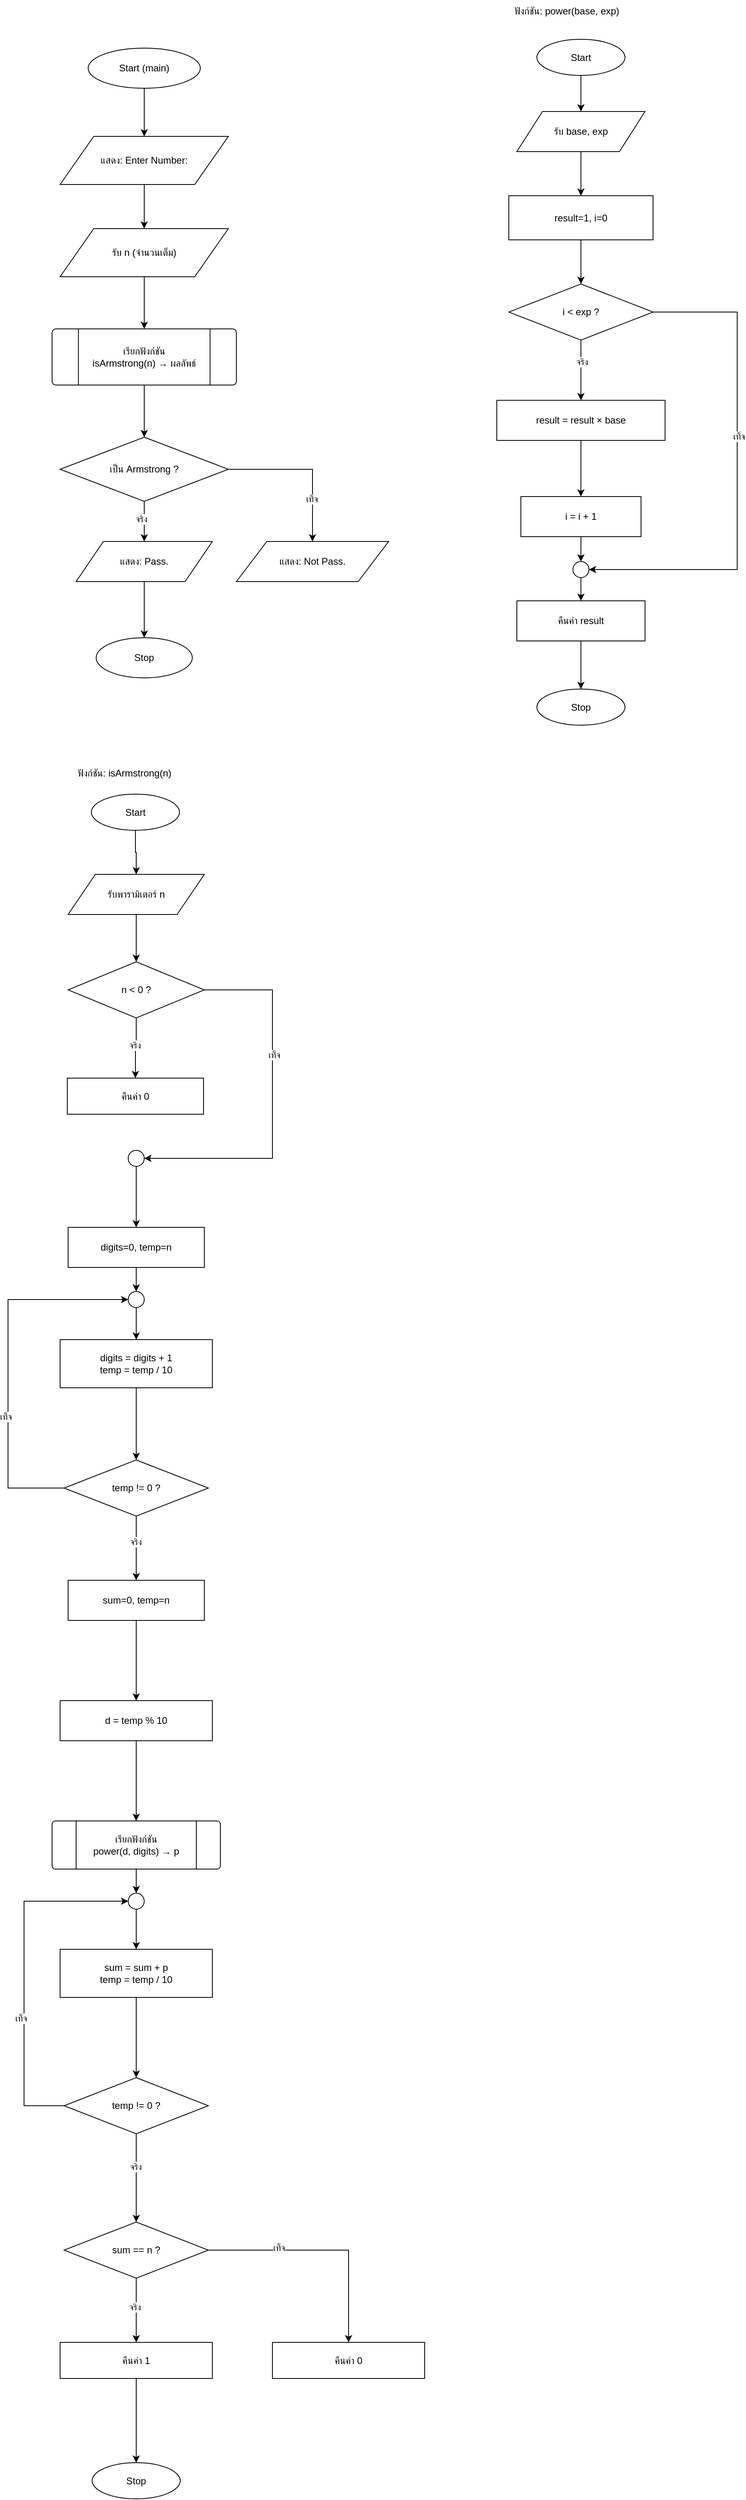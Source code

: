 <mxfile version="28.2.5">
  <diagram name="หน้า-1" id="0WCCNtJqO0pPzSHNlhU4">
    <mxGraphModel dx="1491" dy="691" grid="1" gridSize="10" guides="1" tooltips="1" connect="1" arrows="1" fold="1" page="1" pageScale="1" pageWidth="827" pageHeight="1169" math="0" shadow="0">
      <root>
        <mxCell id="0" />
        <mxCell id="1" parent="0" />
        <mxCell id="s9yBF5GxXOrRiic50LjR-1" value="" style="edgeStyle=orthogonalEdgeStyle;rounded=0;orthogonalLoop=1;jettySize=auto;html=1;" parent="1" source="s9yBF5GxXOrRiic50LjR-2" target="s9yBF5GxXOrRiic50LjR-4" edge="1">
          <mxGeometry relative="1" as="geometry" />
        </mxCell>
        <mxCell id="s9yBF5GxXOrRiic50LjR-2" value="Start (main)" style="ellipse;whiteSpace=wrap;html=1;" parent="1" vertex="1">
          <mxGeometry x="300" y="300" width="140" height="50" as="geometry" />
        </mxCell>
        <mxCell id="s9yBF5GxXOrRiic50LjR-3" value="" style="edgeStyle=orthogonalEdgeStyle;rounded=0;orthogonalLoop=1;jettySize=auto;html=1;" parent="1" source="s9yBF5GxXOrRiic50LjR-4" target="s9yBF5GxXOrRiic50LjR-6" edge="1">
          <mxGeometry relative="1" as="geometry" />
        </mxCell>
        <mxCell id="s9yBF5GxXOrRiic50LjR-4" value="แสดง: Enter Number:" style="shape=parallelogram;perimeter=parallelogramPerimeter;whiteSpace=wrap;html=1;" parent="1" vertex="1">
          <mxGeometry x="265" y="410" width="210" height="60" as="geometry" />
        </mxCell>
        <mxCell id="s9yBF5GxXOrRiic50LjR-5" value="" style="edgeStyle=orthogonalEdgeStyle;rounded=0;orthogonalLoop=1;jettySize=auto;html=1;" parent="1" source="s9yBF5GxXOrRiic50LjR-6" target="s9yBF5GxXOrRiic50LjR-8" edge="1">
          <mxGeometry relative="1" as="geometry" />
        </mxCell>
        <mxCell id="s9yBF5GxXOrRiic50LjR-6" value="รับ n (จำนวนเต็ม)" style="shape=parallelogram;perimeter=parallelogramPerimeter;whiteSpace=wrap;html=1;" parent="1" vertex="1">
          <mxGeometry x="265" y="525" width="210" height="60" as="geometry" />
        </mxCell>
        <mxCell id="s9yBF5GxXOrRiic50LjR-7" value="" style="edgeStyle=orthogonalEdgeStyle;rounded=0;orthogonalLoop=1;jettySize=auto;html=1;" parent="1" source="s9yBF5GxXOrRiic50LjR-8" target="s9yBF5GxXOrRiic50LjR-11" edge="1">
          <mxGeometry relative="1" as="geometry" />
        </mxCell>
        <mxCell id="s9yBF5GxXOrRiic50LjR-8" value="เรียกฟังก์ชัน&#xa;isArmstrong(n) → ผลลัพธ์" style="shape=mxgraph.flowchart.predefined_process;whiteSpace=wrap;html=1;" parent="1" vertex="1">
          <mxGeometry x="255" y="650" width="230" height="70" as="geometry" />
        </mxCell>
        <mxCell id="s9yBF5GxXOrRiic50LjR-9" style="edgeStyle=orthogonalEdgeStyle;rounded=0;orthogonalLoop=1;jettySize=auto;html=1;entryX=0.5;entryY=0;entryDx=0;entryDy=0;" parent="1" source="s9yBF5GxXOrRiic50LjR-11" target="s9yBF5GxXOrRiic50LjR-15" edge="1">
          <mxGeometry relative="1" as="geometry" />
        </mxCell>
        <mxCell id="4yZfGMWSfwLhXD37V9dF-11" value="เท็จ" style="edgeLabel;html=1;align=center;verticalAlign=middle;resizable=0;points=[];" parent="s9yBF5GxXOrRiic50LjR-9" connectable="0" vertex="1">
          <mxGeometry x="0.456" y="-1" relative="1" as="geometry">
            <mxPoint as="offset" />
          </mxGeometry>
        </mxCell>
        <mxCell id="s9yBF5GxXOrRiic50LjR-10" value="" style="edgeStyle=orthogonalEdgeStyle;rounded=0;orthogonalLoop=1;jettySize=auto;html=1;" parent="1" source="s9yBF5GxXOrRiic50LjR-11" target="s9yBF5GxXOrRiic50LjR-13" edge="1">
          <mxGeometry relative="1" as="geometry" />
        </mxCell>
        <mxCell id="4yZfGMWSfwLhXD37V9dF-1" value="จริง" style="edgeLabel;html=1;align=center;verticalAlign=middle;resizable=0;points=[];" parent="s9yBF5GxXOrRiic50LjR-10" connectable="0" vertex="1">
          <mxGeometry x="-0.12" y="-4" relative="1" as="geometry">
            <mxPoint as="offset" />
          </mxGeometry>
        </mxCell>
        <mxCell id="s9yBF5GxXOrRiic50LjR-11" value="เป็น Armstrong ?" style="rhombus;whiteSpace=wrap;html=1;" parent="1" vertex="1">
          <mxGeometry x="265" y="785" width="210" height="80" as="geometry" />
        </mxCell>
        <mxCell id="s9yBF5GxXOrRiic50LjR-12" value="" style="edgeStyle=orthogonalEdgeStyle;rounded=0;orthogonalLoop=1;jettySize=auto;html=1;" parent="1" source="s9yBF5GxXOrRiic50LjR-13" target="s9yBF5GxXOrRiic50LjR-14" edge="1">
          <mxGeometry relative="1" as="geometry" />
        </mxCell>
        <mxCell id="s9yBF5GxXOrRiic50LjR-13" value="แสดง: Pass." style="shape=parallelogram;perimeter=parallelogramPerimeter;whiteSpace=wrap;html=1;" parent="1" vertex="1">
          <mxGeometry x="285" y="915" width="170" height="50" as="geometry" />
        </mxCell>
        <mxCell id="s9yBF5GxXOrRiic50LjR-14" value="Stop" style="ellipse;whiteSpace=wrap;html=1;" parent="1" vertex="1">
          <mxGeometry x="310" y="1035" width="120" height="50" as="geometry" />
        </mxCell>
        <mxCell id="s9yBF5GxXOrRiic50LjR-15" value="แสดง: Not Pass." style="shape=parallelogram;perimeter=parallelogramPerimeter;whiteSpace=wrap;html=1;" parent="1" vertex="1">
          <mxGeometry x="485" y="915" width="190" height="50" as="geometry" />
        </mxCell>
        <mxCell id="s9yBF5GxXOrRiic50LjR-16" value="ฟังก์ชัน: isArmstrong(n)" style="text;whiteSpace=wrap;html=1;align=left;" parent="1" vertex="1">
          <mxGeometry x="285" y="1190" width="230" height="28" as="geometry" />
        </mxCell>
        <mxCell id="s9yBF5GxXOrRiic50LjR-54" value="" style="edgeStyle=orthogonalEdgeStyle;rounded=0;orthogonalLoop=1;jettySize=auto;html=1;" parent="1" source="s9yBF5GxXOrRiic50LjR-17" target="s9yBF5GxXOrRiic50LjR-18" edge="1">
          <mxGeometry relative="1" as="geometry" />
        </mxCell>
        <mxCell id="s9yBF5GxXOrRiic50LjR-17" value="Start" style="ellipse;whiteSpace=wrap;html=1;" parent="1" vertex="1">
          <mxGeometry x="304" y="1230" width="110" height="45" as="geometry" />
        </mxCell>
        <mxCell id="s9yBF5GxXOrRiic50LjR-55" value="" style="edgeStyle=orthogonalEdgeStyle;rounded=0;orthogonalLoop=1;jettySize=auto;html=1;" parent="1" source="s9yBF5GxXOrRiic50LjR-18" target="s9yBF5GxXOrRiic50LjR-19" edge="1">
          <mxGeometry relative="1" as="geometry" />
        </mxCell>
        <mxCell id="s9yBF5GxXOrRiic50LjR-18" value="รับพารามิเตอร์ n" style="shape=parallelogram;perimeter=parallelogramPerimeter;whiteSpace=wrap;html=1;" parent="1" vertex="1">
          <mxGeometry x="275" y="1330" width="170" height="50" as="geometry" />
        </mxCell>
        <mxCell id="s9yBF5GxXOrRiic50LjR-57" value="" style="edgeStyle=orthogonalEdgeStyle;rounded=0;orthogonalLoop=1;jettySize=auto;html=1;" parent="1" source="s9yBF5GxXOrRiic50LjR-19" target="s9yBF5GxXOrRiic50LjR-20" edge="1">
          <mxGeometry relative="1" as="geometry" />
        </mxCell>
        <mxCell id="4yZfGMWSfwLhXD37V9dF-3" value="จริง" style="edgeLabel;html=1;align=center;verticalAlign=middle;resizable=0;points=[];" parent="s9yBF5GxXOrRiic50LjR-57" connectable="0" vertex="1">
          <mxGeometry x="-0.114" y="-2" relative="1" as="geometry">
            <mxPoint as="offset" />
          </mxGeometry>
        </mxCell>
        <mxCell id="s9yBF5GxXOrRiic50LjR-59" style="edgeStyle=orthogonalEdgeStyle;rounded=0;orthogonalLoop=1;jettySize=auto;html=1;entryX=1;entryY=0.5;entryDx=0;entryDy=0;" parent="1" source="s9yBF5GxXOrRiic50LjR-19" target="s9yBF5GxXOrRiic50LjR-58" edge="1">
          <mxGeometry relative="1" as="geometry">
            <Array as="points">
              <mxPoint x="530" y="1474" />
              <mxPoint x="530" y="1684" />
            </Array>
          </mxGeometry>
        </mxCell>
        <mxCell id="4yZfGMWSfwLhXD37V9dF-10" value="เท็จ" style="edgeLabel;html=1;align=center;verticalAlign=middle;resizable=0;points=[];" parent="s9yBF5GxXOrRiic50LjR-59" connectable="0" vertex="1">
          <mxGeometry x="-0.272" y="2" relative="1" as="geometry">
            <mxPoint as="offset" />
          </mxGeometry>
        </mxCell>
        <mxCell id="s9yBF5GxXOrRiic50LjR-19" value="n &lt; 0 ?" style="rhombus;whiteSpace=wrap;html=1;" parent="1" vertex="1">
          <mxGeometry x="275" y="1439" width="170" height="70" as="geometry" />
        </mxCell>
        <mxCell id="s9yBF5GxXOrRiic50LjR-20" value="คืนค่า 0" style="whiteSpace=wrap;html=1;" parent="1" vertex="1">
          <mxGeometry x="274" y="1584" width="170" height="45" as="geometry" />
        </mxCell>
        <mxCell id="s9yBF5GxXOrRiic50LjR-61" value="" style="edgeStyle=orthogonalEdgeStyle;rounded=0;orthogonalLoop=1;jettySize=auto;html=1;" parent="1" source="s9yBF5GxXOrRiic50LjR-73" target="s9yBF5GxXOrRiic50LjR-23" edge="1">
          <mxGeometry relative="1" as="geometry" />
        </mxCell>
        <mxCell id="s9yBF5GxXOrRiic50LjR-22" value="digits=0, temp=n" style="whiteSpace=wrap;html=1;" parent="1" vertex="1">
          <mxGeometry x="275" y="1770" width="170" height="50" as="geometry" />
        </mxCell>
        <mxCell id="s9yBF5GxXOrRiic50LjR-62" value="" style="edgeStyle=orthogonalEdgeStyle;rounded=0;orthogonalLoop=1;jettySize=auto;html=1;" parent="1" source="s9yBF5GxXOrRiic50LjR-23" target="s9yBF5GxXOrRiic50LjR-24" edge="1">
          <mxGeometry relative="1" as="geometry" />
        </mxCell>
        <mxCell id="s9yBF5GxXOrRiic50LjR-23" value="digits = digits + 1&#xa;temp = temp / 10" style="whiteSpace=wrap;html=1;" parent="1" vertex="1">
          <mxGeometry x="265" y="1910" width="190" height="60" as="geometry" />
        </mxCell>
        <mxCell id="s9yBF5GxXOrRiic50LjR-63" value="" style="edgeStyle=orthogonalEdgeStyle;rounded=0;orthogonalLoop=1;jettySize=auto;html=1;" parent="1" source="s9yBF5GxXOrRiic50LjR-24" target="s9yBF5GxXOrRiic50LjR-25" edge="1">
          <mxGeometry relative="1" as="geometry" />
        </mxCell>
        <mxCell id="4yZfGMWSfwLhXD37V9dF-4" value="จริง" style="edgeLabel;html=1;align=center;verticalAlign=middle;resizable=0;points=[];" parent="s9yBF5GxXOrRiic50LjR-63" connectable="0" vertex="1">
          <mxGeometry x="-0.194" y="-1" relative="1" as="geometry">
            <mxPoint as="offset" />
          </mxGeometry>
        </mxCell>
        <mxCell id="s9yBF5GxXOrRiic50LjR-72" style="edgeStyle=orthogonalEdgeStyle;rounded=0;orthogonalLoop=1;jettySize=auto;html=1;exitX=0;exitY=0.5;exitDx=0;exitDy=0;entryX=0;entryY=0.5;entryDx=0;entryDy=0;" parent="1" source="s9yBF5GxXOrRiic50LjR-24" target="s9yBF5GxXOrRiic50LjR-73" edge="1">
          <mxGeometry relative="1" as="geometry">
            <mxPoint x="200" y="1860" as="targetPoint" />
            <Array as="points">
              <mxPoint x="200" y="2095" />
              <mxPoint x="200" y="1860" />
            </Array>
          </mxGeometry>
        </mxCell>
        <mxCell id="4yZfGMWSfwLhXD37V9dF-9" value="เท็จ" style="edgeLabel;html=1;align=center;verticalAlign=middle;resizable=0;points=[];" parent="s9yBF5GxXOrRiic50LjR-72" connectable="0" vertex="1">
          <mxGeometry x="-0.302" y="3" relative="1" as="geometry">
            <mxPoint as="offset" />
          </mxGeometry>
        </mxCell>
        <mxCell id="s9yBF5GxXOrRiic50LjR-24" value="temp != 0 ?" style="rhombus;whiteSpace=wrap;html=1;" parent="1" vertex="1">
          <mxGeometry x="270" y="2060" width="180" height="70" as="geometry" />
        </mxCell>
        <mxCell id="s9yBF5GxXOrRiic50LjR-64" value="" style="edgeStyle=orthogonalEdgeStyle;rounded=0;orthogonalLoop=1;jettySize=auto;html=1;" parent="1" source="s9yBF5GxXOrRiic50LjR-25" target="s9yBF5GxXOrRiic50LjR-26" edge="1">
          <mxGeometry relative="1" as="geometry" />
        </mxCell>
        <mxCell id="s9yBF5GxXOrRiic50LjR-25" value="sum=0, temp=n" style="whiteSpace=wrap;html=1;" parent="1" vertex="1">
          <mxGeometry x="275" y="2210" width="170" height="50" as="geometry" />
        </mxCell>
        <mxCell id="s9yBF5GxXOrRiic50LjR-65" value="" style="edgeStyle=orthogonalEdgeStyle;rounded=0;orthogonalLoop=1;jettySize=auto;html=1;" parent="1" source="s9yBF5GxXOrRiic50LjR-26" target="s9yBF5GxXOrRiic50LjR-27" edge="1">
          <mxGeometry relative="1" as="geometry" />
        </mxCell>
        <mxCell id="s9yBF5GxXOrRiic50LjR-26" value="d = temp % 10" style="whiteSpace=wrap;html=1;" parent="1" vertex="1">
          <mxGeometry x="265" y="2360" width="190" height="50" as="geometry" />
        </mxCell>
        <mxCell id="s9yBF5GxXOrRiic50LjR-66" value="" style="edgeStyle=orthogonalEdgeStyle;rounded=0;orthogonalLoop=1;jettySize=auto;html=1;" parent="1" source="s9yBF5GxXOrRiic50LjR-75" target="s9yBF5GxXOrRiic50LjR-28" edge="1">
          <mxGeometry relative="1" as="geometry" />
        </mxCell>
        <mxCell id="s9yBF5GxXOrRiic50LjR-27" value="เรียกฟังก์ชัน&#xa;power(d, digits) → p" style="shape=mxgraph.flowchart.predefined_process;whiteSpace=wrap;html=1;" parent="1" vertex="1">
          <mxGeometry x="255" y="2510" width="210" height="60" as="geometry" />
        </mxCell>
        <mxCell id="s9yBF5GxXOrRiic50LjR-67" value="" style="edgeStyle=orthogonalEdgeStyle;rounded=0;orthogonalLoop=1;jettySize=auto;html=1;" parent="1" source="s9yBF5GxXOrRiic50LjR-28" target="s9yBF5GxXOrRiic50LjR-29" edge="1">
          <mxGeometry relative="1" as="geometry" />
        </mxCell>
        <mxCell id="s9yBF5GxXOrRiic50LjR-28" value="sum = sum + p&#xa;temp = temp / 10" style="whiteSpace=wrap;html=1;" parent="1" vertex="1">
          <mxGeometry x="265" y="2670" width="190" height="60" as="geometry" />
        </mxCell>
        <mxCell id="s9yBF5GxXOrRiic50LjR-68" value="" style="edgeStyle=orthogonalEdgeStyle;rounded=0;orthogonalLoop=1;jettySize=auto;html=1;" parent="1" source="s9yBF5GxXOrRiic50LjR-29" target="s9yBF5GxXOrRiic50LjR-30" edge="1">
          <mxGeometry relative="1" as="geometry" />
        </mxCell>
        <mxCell id="4yZfGMWSfwLhXD37V9dF-5" value="จริง" style="edgeLabel;html=1;align=center;verticalAlign=middle;resizable=0;points=[];" parent="s9yBF5GxXOrRiic50LjR-68" connectable="0" vertex="1">
          <mxGeometry x="-0.255" y="-1" relative="1" as="geometry">
            <mxPoint as="offset" />
          </mxGeometry>
        </mxCell>
        <mxCell id="s9yBF5GxXOrRiic50LjR-78" style="edgeStyle=orthogonalEdgeStyle;rounded=0;orthogonalLoop=1;jettySize=auto;html=1;entryX=0;entryY=0.5;entryDx=0;entryDy=0;" parent="1" source="s9yBF5GxXOrRiic50LjR-29" target="s9yBF5GxXOrRiic50LjR-75" edge="1">
          <mxGeometry relative="1" as="geometry">
            <Array as="points">
              <mxPoint x="220" y="2865" />
              <mxPoint x="220" y="2610" />
            </Array>
          </mxGeometry>
        </mxCell>
        <mxCell id="4yZfGMWSfwLhXD37V9dF-8" value="เท็จ" style="edgeLabel;html=1;align=center;verticalAlign=middle;resizable=0;points=[];" parent="s9yBF5GxXOrRiic50LjR-78" connectable="0" vertex="1">
          <mxGeometry x="-0.269" y="4" relative="1" as="geometry">
            <mxPoint as="offset" />
          </mxGeometry>
        </mxCell>
        <mxCell id="s9yBF5GxXOrRiic50LjR-29" value="temp != 0 ?" style="rhombus;whiteSpace=wrap;html=1;" parent="1" vertex="1">
          <mxGeometry x="270" y="2830" width="180" height="70" as="geometry" />
        </mxCell>
        <mxCell id="s9yBF5GxXOrRiic50LjR-69" value="" style="edgeStyle=orthogonalEdgeStyle;rounded=0;orthogonalLoop=1;jettySize=auto;html=1;" parent="1" source="s9yBF5GxXOrRiic50LjR-30" target="s9yBF5GxXOrRiic50LjR-31" edge="1">
          <mxGeometry relative="1" as="geometry" />
        </mxCell>
        <mxCell id="4yZfGMWSfwLhXD37V9dF-6" value="จริง" style="edgeLabel;html=1;align=center;verticalAlign=middle;resizable=0;points=[];" parent="s9yBF5GxXOrRiic50LjR-69" connectable="0" vertex="1">
          <mxGeometry x="-0.114" y="-2" relative="1" as="geometry">
            <mxPoint as="offset" />
          </mxGeometry>
        </mxCell>
        <mxCell id="s9yBF5GxXOrRiic50LjR-70" style="edgeStyle=orthogonalEdgeStyle;rounded=0;orthogonalLoop=1;jettySize=auto;html=1;entryX=0.5;entryY=0;entryDx=0;entryDy=0;" parent="1" source="s9yBF5GxXOrRiic50LjR-30" target="s9yBF5GxXOrRiic50LjR-33" edge="1">
          <mxGeometry relative="1" as="geometry" />
        </mxCell>
        <mxCell id="4yZfGMWSfwLhXD37V9dF-7" value="เท็จ" style="edgeLabel;html=1;align=center;verticalAlign=middle;resizable=0;points=[];" parent="s9yBF5GxXOrRiic50LjR-70" connectable="0" vertex="1">
          <mxGeometry x="-0.398" y="3" relative="1" as="geometry">
            <mxPoint as="offset" />
          </mxGeometry>
        </mxCell>
        <mxCell id="s9yBF5GxXOrRiic50LjR-30" value="sum == n ?" style="rhombus;whiteSpace=wrap;html=1;" parent="1" vertex="1">
          <mxGeometry x="270" y="3010" width="180" height="70" as="geometry" />
        </mxCell>
        <mxCell id="s9yBF5GxXOrRiic50LjR-71" value="" style="edgeStyle=orthogonalEdgeStyle;rounded=0;orthogonalLoop=1;jettySize=auto;html=1;" parent="1" source="s9yBF5GxXOrRiic50LjR-31" target="s9yBF5GxXOrRiic50LjR-34" edge="1">
          <mxGeometry relative="1" as="geometry" />
        </mxCell>
        <mxCell id="s9yBF5GxXOrRiic50LjR-31" value="คืนค่า 1" style="whiteSpace=wrap;html=1;" parent="1" vertex="1">
          <mxGeometry x="265" y="3160" width="190" height="45" as="geometry" />
        </mxCell>
        <mxCell id="s9yBF5GxXOrRiic50LjR-33" value="คืนค่า 0" style="whiteSpace=wrap;html=1;" parent="1" vertex="1">
          <mxGeometry x="530" y="3160" width="190" height="45" as="geometry" />
        </mxCell>
        <mxCell id="s9yBF5GxXOrRiic50LjR-34" value="Stop" style="ellipse;whiteSpace=wrap;html=1;" parent="1" vertex="1">
          <mxGeometry x="305" y="3310" width="110" height="45" as="geometry" />
        </mxCell>
        <mxCell id="s9yBF5GxXOrRiic50LjR-35" value="ฟังก์ชัน: power(base, exp)" style="text;whiteSpace=wrap;html=1;align=left;" parent="1" vertex="1">
          <mxGeometry x="830" y="240" width="240" height="28" as="geometry" />
        </mxCell>
        <mxCell id="s9yBF5GxXOrRiic50LjR-36" value="" style="edgeStyle=orthogonalEdgeStyle;rounded=0;orthogonalLoop=1;jettySize=auto;html=1;" parent="1" source="s9yBF5GxXOrRiic50LjR-37" target="s9yBF5GxXOrRiic50LjR-39" edge="1">
          <mxGeometry relative="1" as="geometry" />
        </mxCell>
        <mxCell id="s9yBF5GxXOrRiic50LjR-37" value="Start" style="ellipse;whiteSpace=wrap;html=1;" parent="1" vertex="1">
          <mxGeometry x="860" y="289" width="110" height="45" as="geometry" />
        </mxCell>
        <mxCell id="s9yBF5GxXOrRiic50LjR-38" value="" style="edgeStyle=orthogonalEdgeStyle;rounded=0;orthogonalLoop=1;jettySize=auto;html=1;" parent="1" source="s9yBF5GxXOrRiic50LjR-39" target="s9yBF5GxXOrRiic50LjR-41" edge="1">
          <mxGeometry relative="1" as="geometry" />
        </mxCell>
        <mxCell id="s9yBF5GxXOrRiic50LjR-39" value="รับ base, exp" style="shape=parallelogram;perimeter=parallelogramPerimeter;whiteSpace=wrap;html=1;" parent="1" vertex="1">
          <mxGeometry x="835" y="379" width="160" height="50" as="geometry" />
        </mxCell>
        <mxCell id="s9yBF5GxXOrRiic50LjR-40" value="" style="edgeStyle=orthogonalEdgeStyle;rounded=0;orthogonalLoop=1;jettySize=auto;html=1;" parent="1" source="s9yBF5GxXOrRiic50LjR-41" target="s9yBF5GxXOrRiic50LjR-43" edge="1">
          <mxGeometry relative="1" as="geometry" />
        </mxCell>
        <mxCell id="s9yBF5GxXOrRiic50LjR-41" value="result=1, i=0" style="whiteSpace=wrap;html=1;" parent="1" vertex="1">
          <mxGeometry x="825" y="484" width="180" height="55" as="geometry" />
        </mxCell>
        <mxCell id="s9yBF5GxXOrRiic50LjR-42" value="" style="edgeStyle=orthogonalEdgeStyle;rounded=0;orthogonalLoop=1;jettySize=auto;html=1;" parent="1" source="s9yBF5GxXOrRiic50LjR-43" target="s9yBF5GxXOrRiic50LjR-45" edge="1">
          <mxGeometry relative="1" as="geometry" />
        </mxCell>
        <mxCell id="4yZfGMWSfwLhXD37V9dF-2" value="จริง" style="edgeLabel;html=1;align=center;verticalAlign=middle;resizable=0;points=[];" parent="s9yBF5GxXOrRiic50LjR-42" connectable="0" vertex="1">
          <mxGeometry x="-0.283" y="1" relative="1" as="geometry">
            <mxPoint as="offset" />
          </mxGeometry>
        </mxCell>
        <mxCell id="s9yBF5GxXOrRiic50LjR-51" style="edgeStyle=orthogonalEdgeStyle;rounded=0;orthogonalLoop=1;jettySize=auto;html=1;" parent="1" source="s9yBF5GxXOrRiic50LjR-43" target="s9yBF5GxXOrRiic50LjR-52" edge="1">
          <mxGeometry relative="1" as="geometry">
            <mxPoint x="1100" y="960" as="targetPoint" />
            <Array as="points">
              <mxPoint x="1110" y="629" />
              <mxPoint x="1110" y="950" />
            </Array>
          </mxGeometry>
        </mxCell>
        <mxCell id="4yZfGMWSfwLhXD37V9dF-12" value="เท็จ" style="edgeLabel;html=1;align=center;verticalAlign=middle;resizable=0;points=[];" parent="s9yBF5GxXOrRiic50LjR-51" connectable="0" vertex="1">
          <mxGeometry x="-0.149" y="2" relative="1" as="geometry">
            <mxPoint as="offset" />
          </mxGeometry>
        </mxCell>
        <mxCell id="s9yBF5GxXOrRiic50LjR-43" value="i &lt; exp ?" style="rhombus;whiteSpace=wrap;html=1;" parent="1" vertex="1">
          <mxGeometry x="825" y="594" width="180" height="70" as="geometry" />
        </mxCell>
        <mxCell id="s9yBF5GxXOrRiic50LjR-44" value="" style="edgeStyle=orthogonalEdgeStyle;rounded=0;orthogonalLoop=1;jettySize=auto;html=1;" parent="1" source="s9yBF5GxXOrRiic50LjR-45" target="s9yBF5GxXOrRiic50LjR-47" edge="1">
          <mxGeometry relative="1" as="geometry" />
        </mxCell>
        <mxCell id="s9yBF5GxXOrRiic50LjR-45" value="result = result × base" style="whiteSpace=wrap;html=1;" parent="1" vertex="1">
          <mxGeometry x="810" y="739" width="210" height="50" as="geometry" />
        </mxCell>
        <mxCell id="s9yBF5GxXOrRiic50LjR-46" value="" style="edgeStyle=orthogonalEdgeStyle;rounded=0;orthogonalLoop=1;jettySize=auto;html=1;" parent="1" source="s9yBF5GxXOrRiic50LjR-52" target="s9yBF5GxXOrRiic50LjR-49" edge="1">
          <mxGeometry relative="1" as="geometry" />
        </mxCell>
        <mxCell id="s9yBF5GxXOrRiic50LjR-47" value="i = i + 1" style="whiteSpace=wrap;html=1;" parent="1" vertex="1">
          <mxGeometry x="840" y="859" width="150" height="50" as="geometry" />
        </mxCell>
        <mxCell id="s9yBF5GxXOrRiic50LjR-48" value="" style="edgeStyle=orthogonalEdgeStyle;rounded=0;orthogonalLoop=1;jettySize=auto;html=1;" parent="1" source="s9yBF5GxXOrRiic50LjR-49" target="s9yBF5GxXOrRiic50LjR-50" edge="1">
          <mxGeometry relative="1" as="geometry" />
        </mxCell>
        <mxCell id="s9yBF5GxXOrRiic50LjR-49" value="คืนค่า result" style="whiteSpace=wrap;html=1;" parent="1" vertex="1">
          <mxGeometry x="835" y="989" width="160" height="50" as="geometry" />
        </mxCell>
        <mxCell id="s9yBF5GxXOrRiic50LjR-50" value="Stop" style="ellipse;whiteSpace=wrap;html=1;" parent="1" vertex="1">
          <mxGeometry x="860" y="1099" width="110" height="45" as="geometry" />
        </mxCell>
        <mxCell id="s9yBF5GxXOrRiic50LjR-53" value="" style="edgeStyle=orthogonalEdgeStyle;rounded=0;orthogonalLoop=1;jettySize=auto;html=1;" parent="1" source="s9yBF5GxXOrRiic50LjR-47" target="s9yBF5GxXOrRiic50LjR-52" edge="1">
          <mxGeometry relative="1" as="geometry">
            <mxPoint x="915" y="909" as="sourcePoint" />
            <mxPoint x="915" y="989" as="targetPoint" />
          </mxGeometry>
        </mxCell>
        <mxCell id="s9yBF5GxXOrRiic50LjR-52" value="" style="ellipse;whiteSpace=wrap;html=1;aspect=fixed;" parent="1" vertex="1">
          <mxGeometry x="905" y="940" width="20" height="20" as="geometry" />
        </mxCell>
        <mxCell id="s9yBF5GxXOrRiic50LjR-60" value="" style="edgeStyle=orthogonalEdgeStyle;rounded=0;orthogonalLoop=1;jettySize=auto;html=1;" parent="1" source="s9yBF5GxXOrRiic50LjR-58" target="s9yBF5GxXOrRiic50LjR-22" edge="1">
          <mxGeometry relative="1" as="geometry" />
        </mxCell>
        <mxCell id="s9yBF5GxXOrRiic50LjR-58" value="" style="ellipse;whiteSpace=wrap;html=1;aspect=fixed;" parent="1" vertex="1">
          <mxGeometry x="350" y="1674" width="20" height="20" as="geometry" />
        </mxCell>
        <mxCell id="s9yBF5GxXOrRiic50LjR-74" value="" style="edgeStyle=orthogonalEdgeStyle;rounded=0;orthogonalLoop=1;jettySize=auto;html=1;" parent="1" source="s9yBF5GxXOrRiic50LjR-22" target="s9yBF5GxXOrRiic50LjR-73" edge="1">
          <mxGeometry relative="1" as="geometry">
            <mxPoint x="360" y="1820" as="sourcePoint" />
            <mxPoint x="360" y="1910" as="targetPoint" />
          </mxGeometry>
        </mxCell>
        <mxCell id="s9yBF5GxXOrRiic50LjR-73" value="" style="ellipse;whiteSpace=wrap;html=1;aspect=fixed;" parent="1" vertex="1">
          <mxGeometry x="350" y="1850" width="20" height="20" as="geometry" />
        </mxCell>
        <mxCell id="s9yBF5GxXOrRiic50LjR-77" value="" style="edgeStyle=orthogonalEdgeStyle;rounded=0;orthogonalLoop=1;jettySize=auto;html=1;" parent="1" source="s9yBF5GxXOrRiic50LjR-27" target="s9yBF5GxXOrRiic50LjR-75" edge="1">
          <mxGeometry relative="1" as="geometry">
            <mxPoint x="360" y="2570" as="sourcePoint" />
            <mxPoint x="360" y="2670" as="targetPoint" />
          </mxGeometry>
        </mxCell>
        <mxCell id="s9yBF5GxXOrRiic50LjR-75" value="" style="ellipse;whiteSpace=wrap;html=1;aspect=fixed;" parent="1" vertex="1">
          <mxGeometry x="350" y="2600" width="20" height="20" as="geometry" />
        </mxCell>
      </root>
    </mxGraphModel>
  </diagram>
</mxfile>
